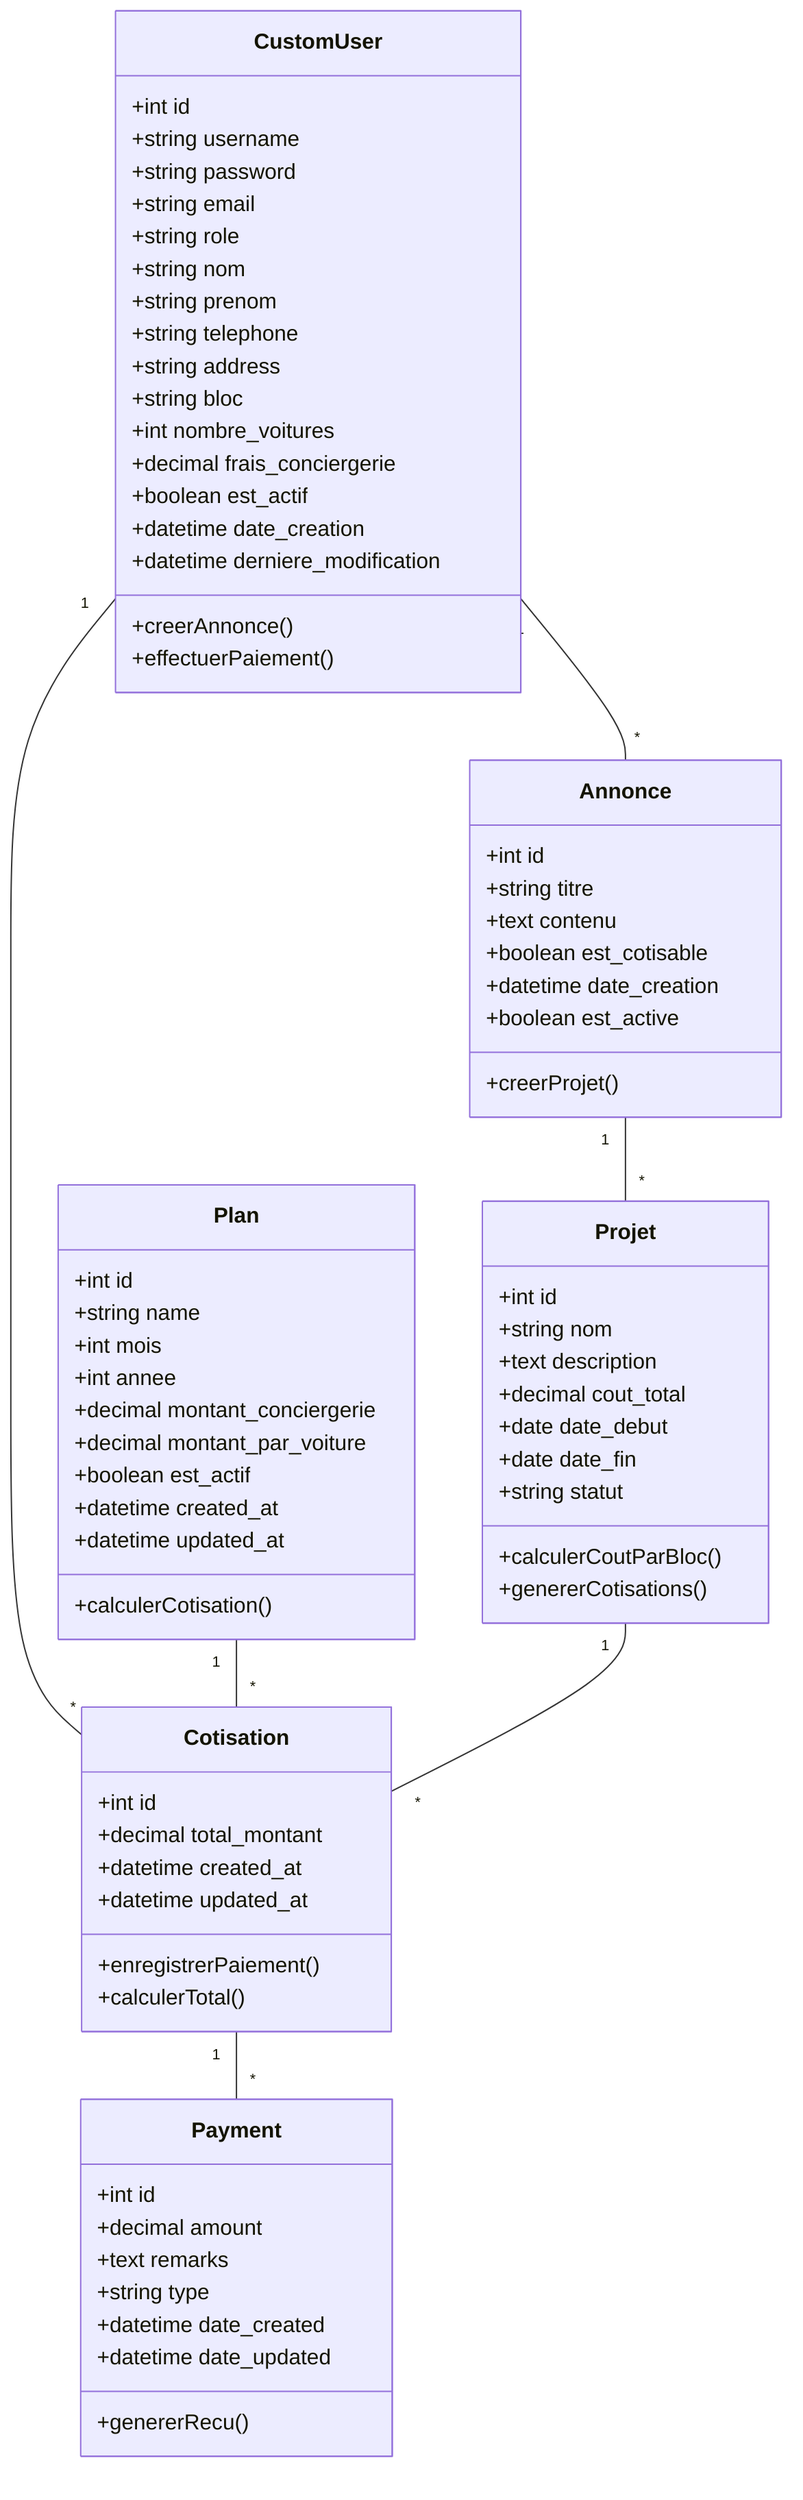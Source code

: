 classDiagram
    class CustomUser {
        +int id
        +string username
        +string password
        +string email
        +string role
        +string nom
        +string prenom
        +string telephone
        +string address
        +string bloc
        +int nombre_voitures
        +decimal frais_conciergerie
        +boolean est_actif
        +datetime date_creation
        +datetime derniere_modification
        +creerAnnonce()
        +effectuerPaiement()
    }

    class Plan {
        +int id
        +string name
        +int mois
        +int annee
        +decimal montant_conciergerie
        +decimal montant_par_voiture
        +boolean est_actif
        +datetime created_at
        +datetime updated_at
        +calculerCotisation()
    }

    class Annonce {
        +int id
        +string titre
        +text contenu
        +boolean est_cotisable
        +datetime date_creation
        +boolean est_active
        +creerProjet()
    }

    class Projet {
        +int id
        +string nom
        +text description
        +decimal cout_total
        +date date_debut
        +date date_fin
        +string statut
        +calculerCoutParBloc()
        +genererCotisations()
    }

    class Cotisation {
        +int id
        +decimal total_montant
        +datetime created_at
        +datetime updated_at
        +enregistrerPaiement()
        +calculerTotal()
    }

    class Payment {
        +int id
        +decimal amount
        +text remarks
        +string type
        +datetime date_created
        +datetime date_updated
        +genererRecu()
    }

    CustomUser "1" -- "*" Annonce
    CustomUser "1" -- "*" Cotisation
    Plan "1" -- "*" Cotisation
    Annonce "1" -- "*" Projet
    Projet "1" -- "*" Cotisation
    Cotisation "1" -- "*" Payment